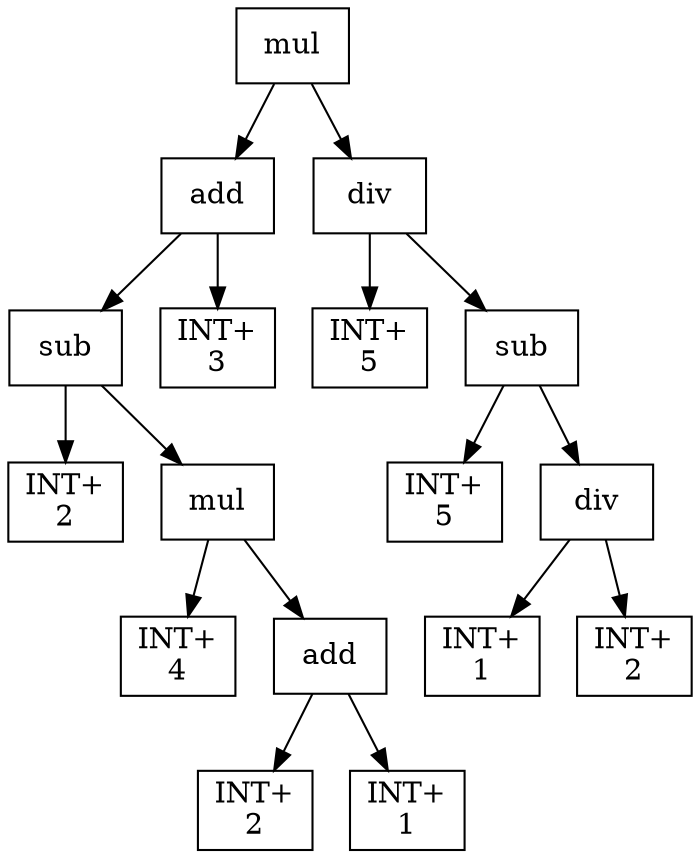 digraph expr {
  node [shape=box];
  n1 [label="mul"];
  n2 [label="add"];
  n3 [label="sub"];
  n4 [label="INT+\n2"];
  n5 [label="mul"];
  n6 [label="INT+\n4"];
  n7 [label="add"];
  n8 [label="INT+\n2"];
  n9 [label="INT+\n1"];
  n7 -> n8;
  n7 -> n9;
  n5 -> n6;
  n5 -> n7;
  n3 -> n4;
  n3 -> n5;
  n10 [label="INT+\n3"];
  n2 -> n3;
  n2 -> n10;
  n11 [label="div"];
  n12 [label="INT+\n5"];
  n13 [label="sub"];
  n14 [label="INT+\n5"];
  n15 [label="div"];
  n16 [label="INT+\n1"];
  n17 [label="INT+\n2"];
  n15 -> n16;
  n15 -> n17;
  n13 -> n14;
  n13 -> n15;
  n11 -> n12;
  n11 -> n13;
  n1 -> n2;
  n1 -> n11;
}